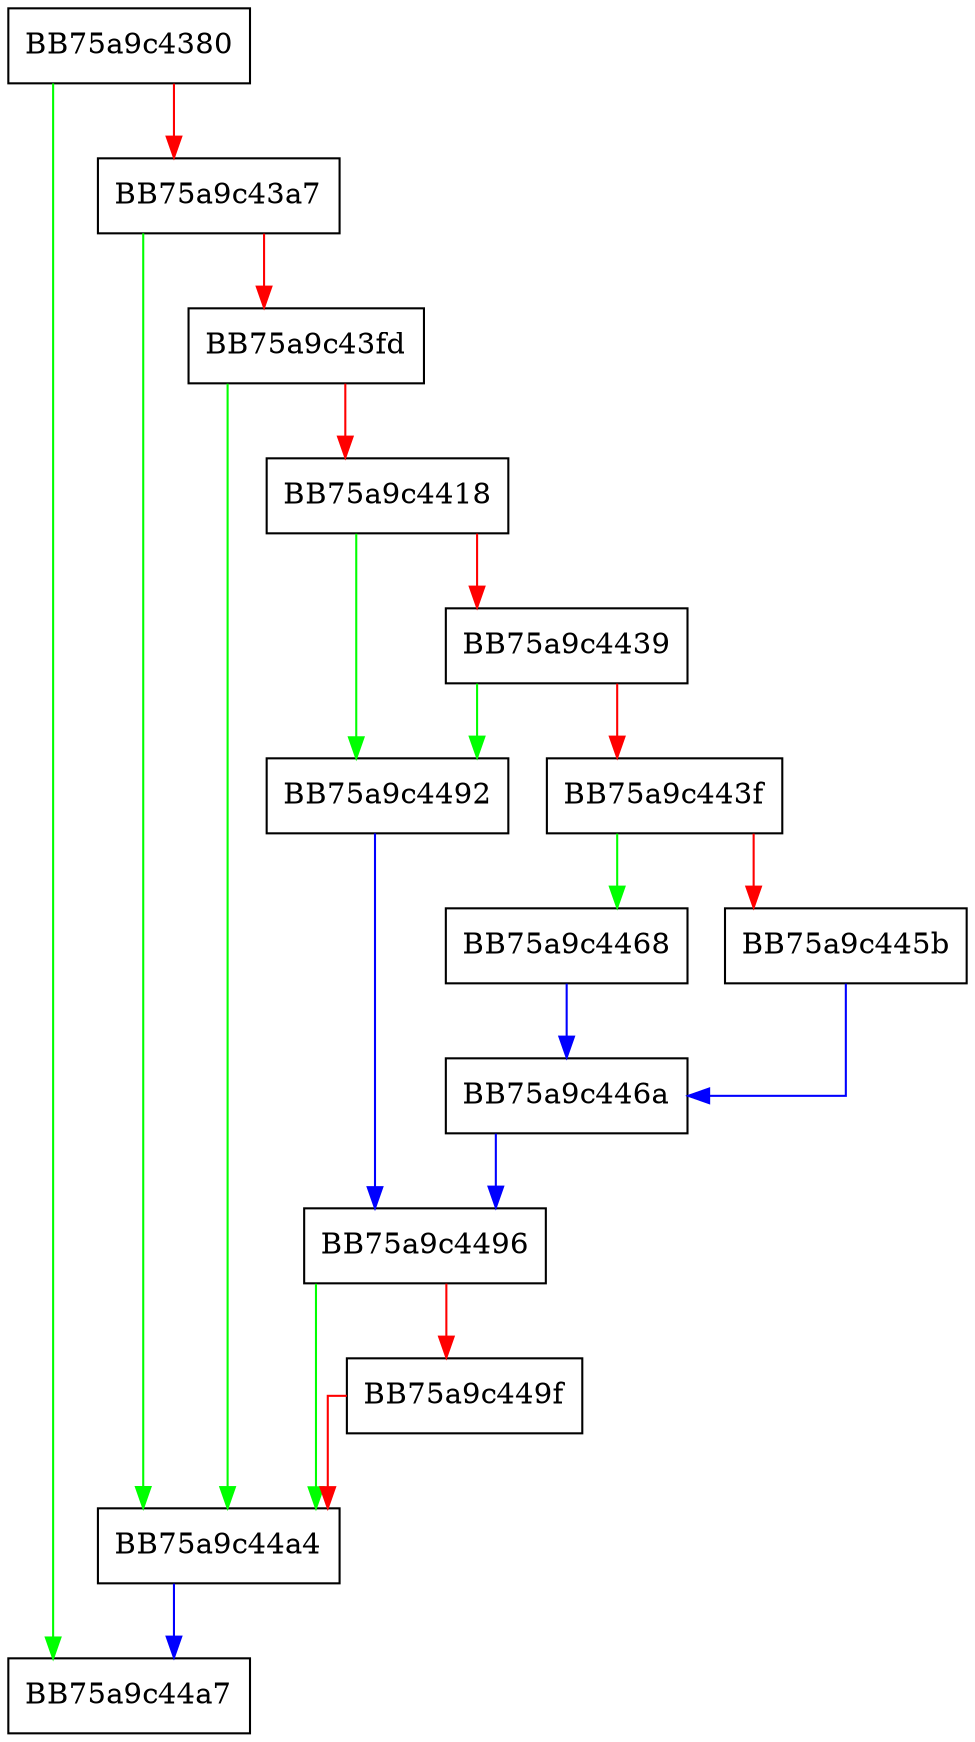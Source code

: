digraph set_cfi_model_info {
  node [shape="box"];
  graph [splines=ortho];
  BB75a9c4380 -> BB75a9c44a7 [color="green"];
  BB75a9c4380 -> BB75a9c43a7 [color="red"];
  BB75a9c43a7 -> BB75a9c44a4 [color="green"];
  BB75a9c43a7 -> BB75a9c43fd [color="red"];
  BB75a9c43fd -> BB75a9c44a4 [color="green"];
  BB75a9c43fd -> BB75a9c4418 [color="red"];
  BB75a9c4418 -> BB75a9c4492 [color="green"];
  BB75a9c4418 -> BB75a9c4439 [color="red"];
  BB75a9c4439 -> BB75a9c4492 [color="green"];
  BB75a9c4439 -> BB75a9c443f [color="red"];
  BB75a9c443f -> BB75a9c4468 [color="green"];
  BB75a9c443f -> BB75a9c445b [color="red"];
  BB75a9c445b -> BB75a9c446a [color="blue"];
  BB75a9c4468 -> BB75a9c446a [color="blue"];
  BB75a9c446a -> BB75a9c4496 [color="blue"];
  BB75a9c4492 -> BB75a9c4496 [color="blue"];
  BB75a9c4496 -> BB75a9c44a4 [color="green"];
  BB75a9c4496 -> BB75a9c449f [color="red"];
  BB75a9c449f -> BB75a9c44a4 [color="red"];
  BB75a9c44a4 -> BB75a9c44a7 [color="blue"];
}